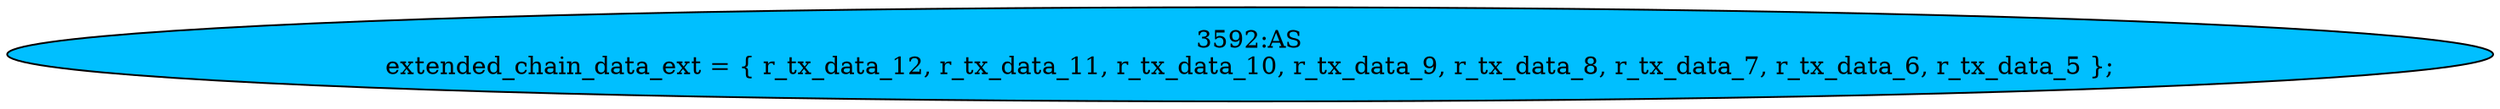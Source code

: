 strict digraph "" {
	node [label="\N"];
	"3592:AS"	 [ast="<pyverilog.vparser.ast.Assign object at 0x7f44f6b2e150>",
		def_var="['extended_chain_data_ext']",
		fillcolor=deepskyblue,
		label="3592:AS
extended_chain_data_ext = { r_tx_data_12, r_tx_data_11, r_tx_data_10, r_tx_data_9, r_tx_data_8, r_tx_data_7, r_tx_data_6, \
r_tx_data_5 };",
		statements="[]",
		style=filled,
		typ=Assign,
		use_var="['r_tx_data_12', 'r_tx_data_11', 'r_tx_data_10', 'r_tx_data_9', 'r_tx_data_8', 'r_tx_data_7', 'r_tx_data_6', 'r_tx_data_5']"];
}
